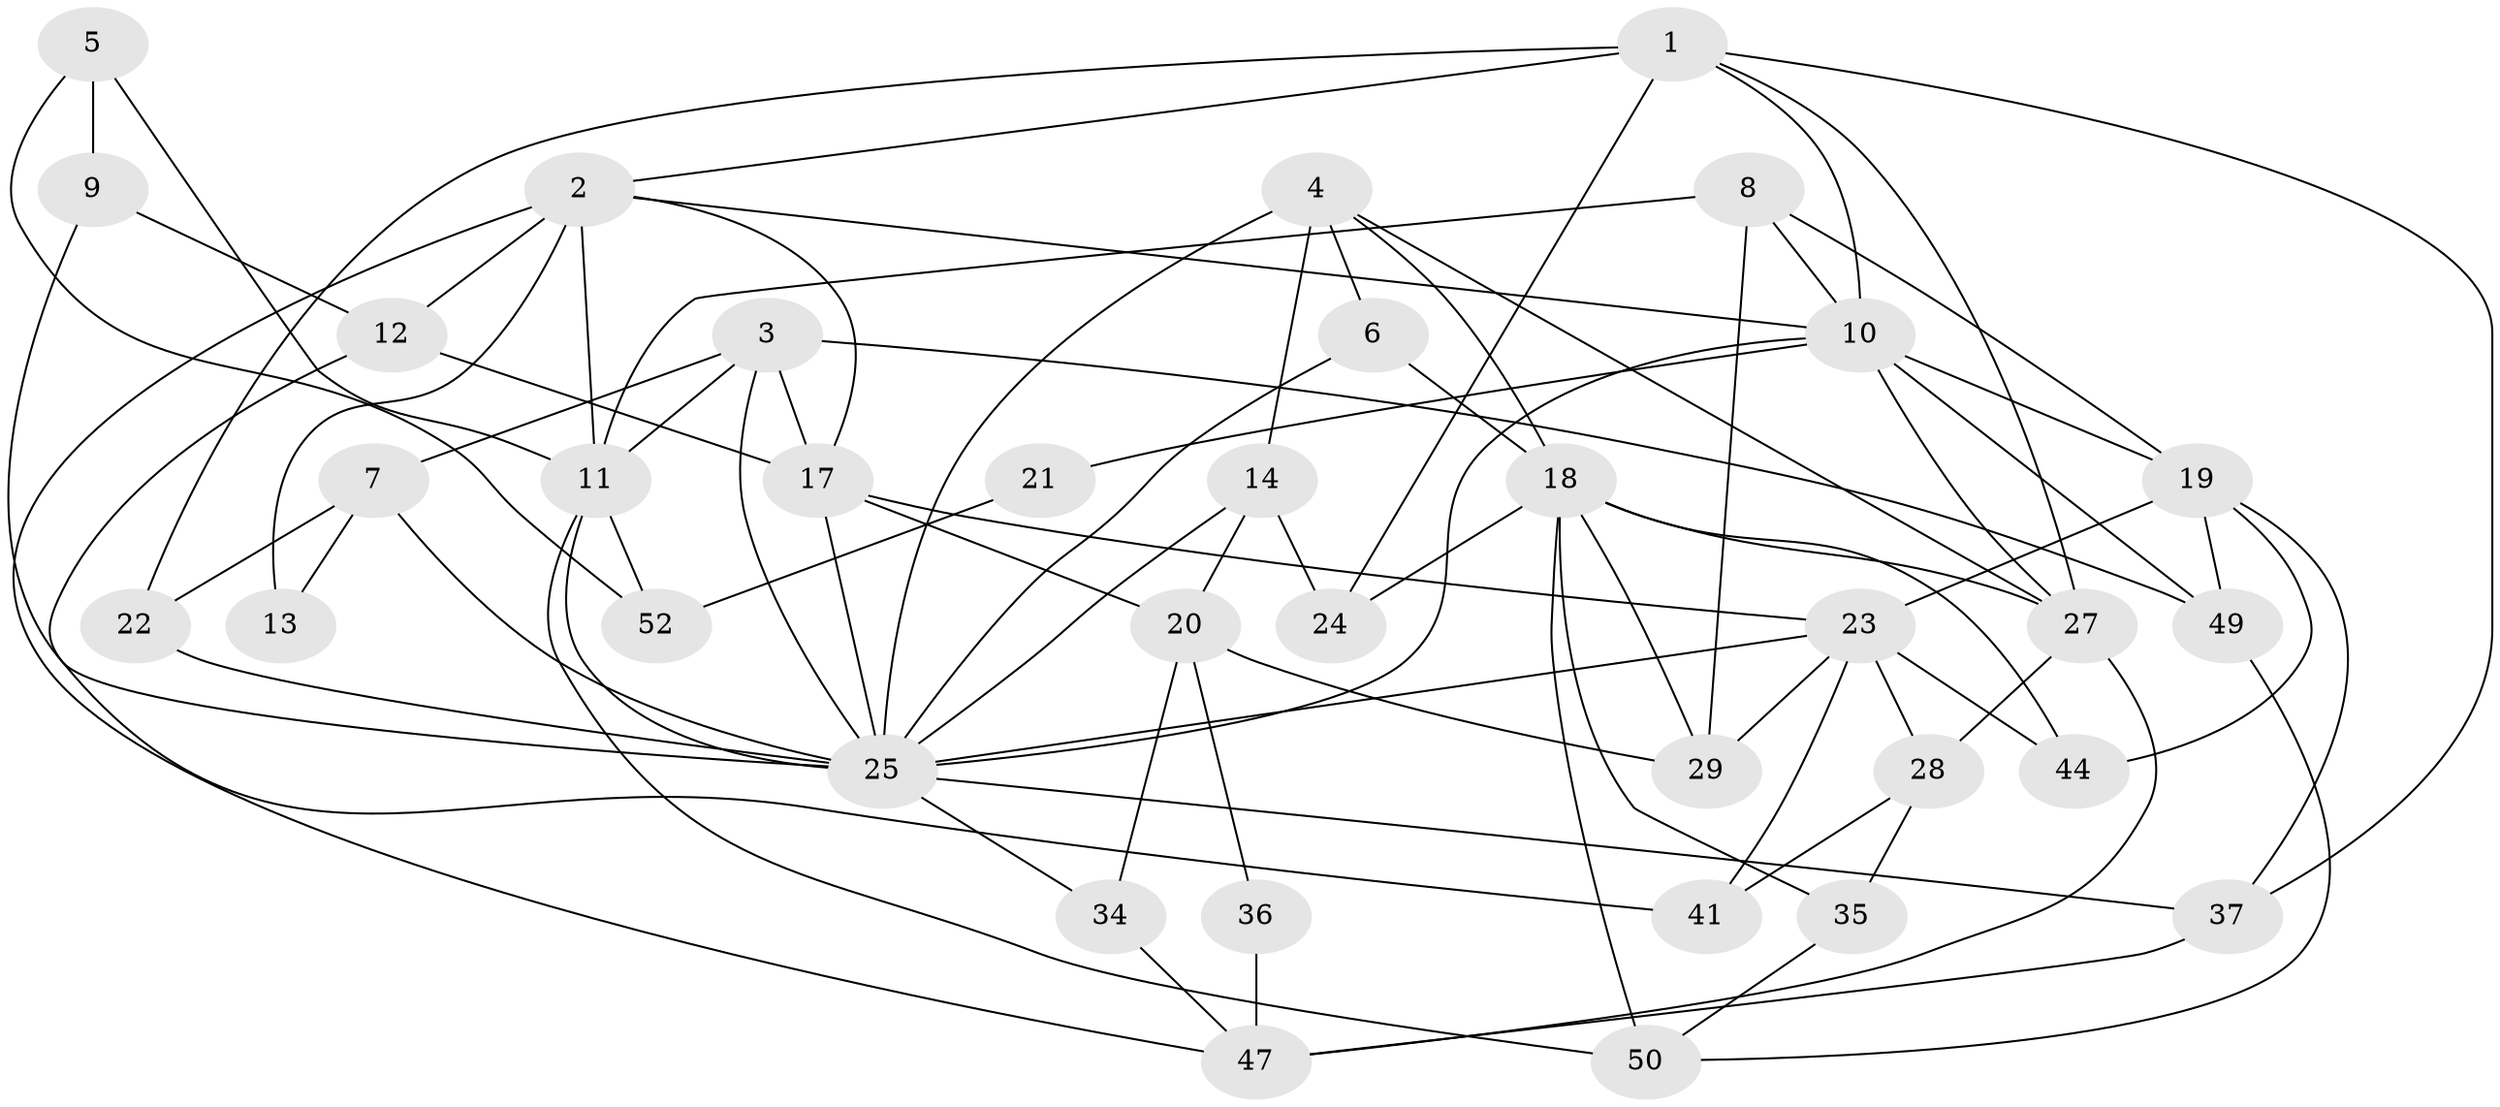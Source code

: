 // original degree distribution, {6: 0.057692307692307696, 3: 0.28846153846153844, 4: 0.3269230769230769, 2: 0.09615384615384616, 5: 0.17307692307692307, 7: 0.038461538461538464, 8: 0.019230769230769232}
// Generated by graph-tools (version 1.1) at 2025/18/03/04/25 18:18:40]
// undirected, 36 vertices, 83 edges
graph export_dot {
graph [start="1"]
  node [color=gray90,style=filled];
  1;
  2 [super="+32"];
  3 [super="+15"];
  4 [super="+39"];
  5;
  6;
  7;
  8 [super="+38"];
  9;
  10 [super="+31+40"];
  11;
  12;
  13;
  14 [super="+16"];
  17 [super="+26"];
  18 [super="+30"];
  19 [super="+48"];
  20;
  21;
  22;
  23 [super="+42"];
  24;
  25 [super="+51+43"];
  27;
  28;
  29;
  34;
  35;
  36;
  37;
  41;
  44;
  47;
  49;
  50;
  52;
  1 -- 37;
  1 -- 22;
  1 -- 24;
  1 -- 27;
  1 -- 2;
  1 -- 10;
  2 -- 13;
  2 -- 11;
  2 -- 12;
  2 -- 47;
  2 -- 10;
  2 -- 17;
  3 -- 7;
  3 -- 11;
  3 -- 17;
  3 -- 49;
  3 -- 25;
  4 -- 27;
  4 -- 18;
  4 -- 14 [weight=2];
  4 -- 25;
  4 -- 6;
  5 -- 11;
  5 -- 9;
  5 -- 52;
  6 -- 18 [weight=2];
  6 -- 25;
  7 -- 25;
  7 -- 22;
  7 -- 13;
  8 -- 10;
  8 -- 19;
  8 -- 11;
  8 -- 29;
  9 -- 12;
  9 -- 25 [weight=2];
  10 -- 27;
  10 -- 19;
  10 -- 49;
  10 -- 21;
  10 -- 25;
  11 -- 50;
  11 -- 52;
  11 -- 25;
  12 -- 41;
  12 -- 17;
  14 -- 20;
  14 -- 24;
  14 -- 25;
  17 -- 23;
  17 -- 20;
  17 -- 25;
  18 -- 24;
  18 -- 35;
  18 -- 50;
  18 -- 27;
  18 -- 44;
  18 -- 29;
  19 -- 23;
  19 -- 49;
  19 -- 37;
  19 -- 44;
  20 -- 34;
  20 -- 29;
  20 -- 36;
  21 -- 52;
  22 -- 25;
  23 -- 41;
  23 -- 28;
  23 -- 29;
  23 -- 44;
  23 -- 25;
  25 -- 34;
  25 -- 37;
  27 -- 28;
  27 -- 47;
  28 -- 35;
  28 -- 41;
  34 -- 47;
  35 -- 50;
  36 -- 47;
  37 -- 47;
  49 -- 50;
}
